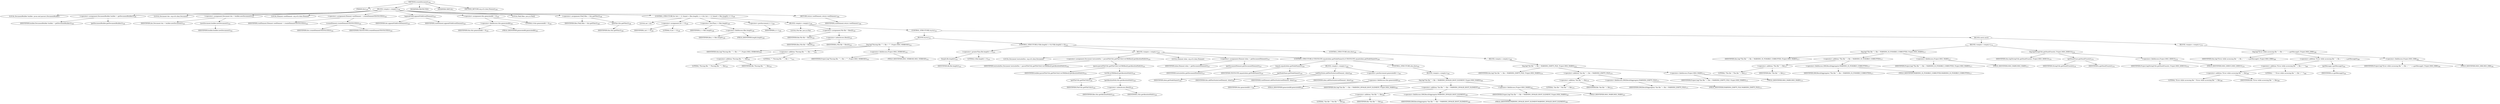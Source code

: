 digraph "createDocument" {  
"408" [label = <(METHOD,createDocument)<SUB>238</SUB>> ]
"25" [label = <(PARAM,this)<SUB>238</SUB>> ]
"409" [label = <(BLOCK,&lt;empty&gt;,&lt;empty&gt;)<SUB>238</SUB>> ]
"410" [label = <(LOCAL,DocumentBuilder builder: javax.xml.parsers.DocumentBuilder)> ]
"411" [label = <(&lt;operator&gt;.assignment,DocumentBuilder builder = getDocumentBuilder())<SUB>240</SUB>> ]
"412" [label = <(IDENTIFIER,builder,DocumentBuilder builder = getDocumentBuilder())<SUB>240</SUB>> ]
"413" [label = <(getDocumentBuilder,getDocumentBuilder())<SUB>240</SUB>> ]
"414" [label = <(LOCAL,Document doc: org.w3c.dom.Document)> ]
"415" [label = <(&lt;operator&gt;.assignment,Document doc = builder.newDocument())<SUB>241</SUB>> ]
"416" [label = <(IDENTIFIER,doc,Document doc = builder.newDocument())<SUB>241</SUB>> ]
"417" [label = <(newDocument,builder.newDocument())<SUB>241</SUB>> ]
"418" [label = <(IDENTIFIER,builder,builder.newDocument())<SUB>241</SUB>> ]
"419" [label = <(LOCAL,Element rootElement: org.w3c.dom.Element)> ]
"420" [label = <(&lt;operator&gt;.assignment,Element rootElement = createElement(TESTSUITES))<SUB>242</SUB>> ]
"421" [label = <(IDENTIFIER,rootElement,Element rootElement = createElement(TESTSUITES))<SUB>242</SUB>> ]
"422" [label = <(createElement,createElement(TESTSUITES))<SUB>242</SUB>> ]
"423" [label = <(IDENTIFIER,doc,createElement(TESTSUITES))<SUB>242</SUB>> ]
"424" [label = <(IDENTIFIER,TESTSUITES,createElement(TESTSUITES))<SUB>242</SUB>> ]
"425" [label = <(appendChild,appendChild(rootElement))<SUB>243</SUB>> ]
"426" [label = <(IDENTIFIER,doc,appendChild(rootElement))<SUB>243</SUB>> ]
"427" [label = <(IDENTIFIER,rootElement,appendChild(rootElement))<SUB>243</SUB>> ]
"428" [label = <(&lt;operator&gt;.assignment,this.generatedId = 0)<SUB>245</SUB>> ]
"429" [label = <(&lt;operator&gt;.fieldAccess,this.generatedId)<SUB>245</SUB>> ]
"430" [label = <(IDENTIFIER,this,this.generatedId = 0)<SUB>245</SUB>> ]
"431" [label = <(FIELD_IDENTIFIER,generatedId,generatedId)<SUB>245</SUB>> ]
"432" [label = <(LITERAL,0,this.generatedId = 0)<SUB>245</SUB>> ]
"433" [label = <(LOCAL,File[] files: java.io.File[])> ]
"434" [label = <(&lt;operator&gt;.assignment,File[] files = this.getFiles())<SUB>248</SUB>> ]
"435" [label = <(IDENTIFIER,files,File[] files = this.getFiles())<SUB>248</SUB>> ]
"436" [label = <(getFiles,this.getFiles())<SUB>248</SUB>> ]
"24" [label = <(IDENTIFIER,this,this.getFiles())<SUB>248</SUB>> ]
"437" [label = <(CONTROL_STRUCTURE,for (int i = 0; Some(i &lt; files.length); i++),for (int i = 0; Some(i &lt; files.length); i++))<SUB>249</SUB>> ]
"438" [label = <(LOCAL,int i: int)> ]
"439" [label = <(&lt;operator&gt;.assignment,int i = 0)<SUB>249</SUB>> ]
"440" [label = <(IDENTIFIER,i,int i = 0)<SUB>249</SUB>> ]
"441" [label = <(LITERAL,0,int i = 0)<SUB>249</SUB>> ]
"442" [label = <(&lt;operator&gt;.lessThan,i &lt; files.length)<SUB>249</SUB>> ]
"443" [label = <(IDENTIFIER,i,i &lt; files.length)<SUB>249</SUB>> ]
"444" [label = <(&lt;operator&gt;.fieldAccess,files.length)<SUB>249</SUB>> ]
"445" [label = <(IDENTIFIER,files,i &lt; files.length)<SUB>249</SUB>> ]
"446" [label = <(FIELD_IDENTIFIER,length,length)<SUB>249</SUB>> ]
"447" [label = <(&lt;operator&gt;.postIncrement,i++)<SUB>249</SUB>> ]
"448" [label = <(IDENTIFIER,i,i++)<SUB>249</SUB>> ]
"449" [label = <(BLOCK,&lt;empty&gt;,&lt;empty&gt;)<SUB>249</SUB>> ]
"450" [label = <(LOCAL,File file: java.io.File)> ]
"451" [label = <(&lt;operator&gt;.assignment,File file = files[i])<SUB>250</SUB>> ]
"452" [label = <(IDENTIFIER,file,File file = files[i])<SUB>250</SUB>> ]
"453" [label = <(&lt;operator&gt;.indexAccess,files[i])<SUB>250</SUB>> ]
"454" [label = <(IDENTIFIER,files,File file = files[i])<SUB>250</SUB>> ]
"455" [label = <(IDENTIFIER,i,File file = files[i])<SUB>250</SUB>> ]
"456" [label = <(CONTROL_STRUCTURE,try,try)<SUB>251</SUB>> ]
"457" [label = <(BLOCK,try,try)<SUB>251</SUB>> ]
"458" [label = <(log,log(&quot;Parsing file: '&quot; + file + &quot;'&quot;, Project.MSG_VERBOSE))<SUB>252</SUB>> ]
"26" [label = <(IDENTIFIER,this,log(&quot;Parsing file: '&quot; + file + &quot;'&quot;, Project.MSG_VERBOSE))<SUB>252</SUB>> ]
"459" [label = <(&lt;operator&gt;.addition,&quot;Parsing file: '&quot; + file + &quot;'&quot;)<SUB>252</SUB>> ]
"460" [label = <(&lt;operator&gt;.addition,&quot;Parsing file: '&quot; + file)<SUB>252</SUB>> ]
"461" [label = <(LITERAL,&quot;Parsing file: '&quot;,&quot;Parsing file: '&quot; + file)<SUB>252</SUB>> ]
"462" [label = <(IDENTIFIER,file,&quot;Parsing file: '&quot; + file)<SUB>252</SUB>> ]
"463" [label = <(LITERAL,&quot;'&quot;,&quot;Parsing file: '&quot; + file + &quot;'&quot;)<SUB>252</SUB>> ]
"464" [label = <(&lt;operator&gt;.fieldAccess,Project.MSG_VERBOSE)<SUB>252</SUB>> ]
"465" [label = <(IDENTIFIER,Project,log(&quot;Parsing file: '&quot; + file + &quot;'&quot;, Project.MSG_VERBOSE))<SUB>252</SUB>> ]
"466" [label = <(FIELD_IDENTIFIER,MSG_VERBOSE,MSG_VERBOSE)<SUB>252</SUB>> ]
"467" [label = <(CONTROL_STRUCTURE,if (file.length() &gt; 0),if (file.length() &gt; 0))<SUB>253</SUB>> ]
"468" [label = <(&lt;operator&gt;.greaterThan,file.length() &gt; 0)<SUB>253</SUB>> ]
"469" [label = <(length,file.length())<SUB>253</SUB>> ]
"470" [label = <(IDENTIFIER,file,file.length())<SUB>253</SUB>> ]
"471" [label = <(LITERAL,0,file.length() &gt; 0)<SUB>253</SUB>> ]
"472" [label = <(BLOCK,&lt;empty&gt;,&lt;empty&gt;)<SUB>253</SUB>> ]
"473" [label = <(LOCAL,Document testsuiteDoc: org.w3c.dom.Document)> ]
"474" [label = <(&lt;operator&gt;.assignment,Document testsuiteDoc = parse(FileUtils.getFileUtils().toURI(files[i].getAbsolutePath())))<SUB>254</SUB>> ]
"475" [label = <(IDENTIFIER,testsuiteDoc,Document testsuiteDoc = parse(FileUtils.getFileUtils().toURI(files[i].getAbsolutePath())))<SUB>254</SUB>> ]
"476" [label = <(parse,parse(FileUtils.getFileUtils().toURI(files[i].getAbsolutePath())))<SUB>255</SUB>> ]
"477" [label = <(IDENTIFIER,builder,parse(FileUtils.getFileUtils().toURI(files[i].getAbsolutePath())))<SUB>255</SUB>> ]
"478" [label = <(toURI,toURI(files[i].getAbsolutePath()))<SUB>256</SUB>> ]
"479" [label = <(getFileUtils,getFileUtils())<SUB>256</SUB>> ]
"480" [label = <(IDENTIFIER,FileUtils,getFileUtils())<SUB>256</SUB>> ]
"481" [label = <(getAbsolutePath,this.getAbsolutePath())<SUB>256</SUB>> ]
"482" [label = <(&lt;operator&gt;.indexAccess,files[i])<SUB>256</SUB>> ]
"483" [label = <(IDENTIFIER,files,this.getAbsolutePath())<SUB>256</SUB>> ]
"484" [label = <(IDENTIFIER,i,this.getAbsolutePath())<SUB>256</SUB>> ]
"485" [label = <(LOCAL,Element elem: org.w3c.dom.Element)> ]
"486" [label = <(&lt;operator&gt;.assignment,Element elem = getDocumentElement())<SUB>257</SUB>> ]
"487" [label = <(IDENTIFIER,elem,Element elem = getDocumentElement())<SUB>257</SUB>> ]
"488" [label = <(getDocumentElement,getDocumentElement())<SUB>257</SUB>> ]
"489" [label = <(IDENTIFIER,testsuiteDoc,getDocumentElement())<SUB>257</SUB>> ]
"490" [label = <(CONTROL_STRUCTURE,if (TESTSUITE.equals(elem.getNodeName())),if (TESTSUITE.equals(elem.getNodeName())))<SUB>259</SUB>> ]
"491" [label = <(equals,equals(elem.getNodeName()))<SUB>259</SUB>> ]
"492" [label = <(IDENTIFIER,TESTSUITE,equals(elem.getNodeName()))<SUB>259</SUB>> ]
"493" [label = <(getNodeName,getNodeName())<SUB>259</SUB>> ]
"494" [label = <(IDENTIFIER,elem,getNodeName())<SUB>259</SUB>> ]
"495" [label = <(BLOCK,&lt;empty&gt;,&lt;empty&gt;)<SUB>259</SUB>> ]
"496" [label = <(addTestSuite,addTestSuite(rootElement, elem))<SUB>260</SUB>> ]
"27" [label = <(IDENTIFIER,this,addTestSuite(rootElement, elem))<SUB>260</SUB>> ]
"497" [label = <(IDENTIFIER,rootElement,addTestSuite(rootElement, elem))<SUB>260</SUB>> ]
"498" [label = <(IDENTIFIER,elem,addTestSuite(rootElement, elem))<SUB>260</SUB>> ]
"499" [label = <(&lt;operator&gt;.postIncrement,generatedId++)<SUB>261</SUB>> ]
"500" [label = <(&lt;operator&gt;.fieldAccess,this.generatedId)<SUB>261</SUB>> ]
"501" [label = <(IDENTIFIER,this,generatedId++)<SUB>261</SUB>> ]
"502" [label = <(FIELD_IDENTIFIER,generatedId,generatedId)<SUB>261</SUB>> ]
"503" [label = <(CONTROL_STRUCTURE,else,else)<SUB>262</SUB>> ]
"504" [label = <(BLOCK,&lt;empty&gt;,&lt;empty&gt;)<SUB>262</SUB>> ]
"505" [label = <(log,log(&quot;the file &quot; + file + WARNING_INVALID_ROOT_ELEMENT, Project.MSG_WARN))<SUB>265</SUB>> ]
"28" [label = <(IDENTIFIER,this,log(&quot;the file &quot; + file + WARNING_INVALID_ROOT_ELEMENT, Project.MSG_WARN))<SUB>265</SUB>> ]
"506" [label = <(&lt;operator&gt;.addition,&quot;the file &quot; + file + WARNING_INVALID_ROOT_ELEMENT)<SUB>265</SUB>> ]
"507" [label = <(&lt;operator&gt;.addition,&quot;the file &quot; + file)<SUB>265</SUB>> ]
"508" [label = <(LITERAL,&quot;the file &quot;,&quot;the file &quot; + file)<SUB>265</SUB>> ]
"509" [label = <(IDENTIFIER,file,&quot;the file &quot; + file)<SUB>265</SUB>> ]
"510" [label = <(&lt;operator&gt;.fieldAccess,XMLResultAggregator.WARNING_INVALID_ROOT_ELEMENT)<SUB>266</SUB>> ]
"511" [label = <(IDENTIFIER,XMLResultAggregator,&quot;the file &quot; + file + WARNING_INVALID_ROOT_ELEMENT)<SUB>266</SUB>> ]
"512" [label = <(FIELD_IDENTIFIER,WARNING_INVALID_ROOT_ELEMENT,WARNING_INVALID_ROOT_ELEMENT)<SUB>266</SUB>> ]
"513" [label = <(&lt;operator&gt;.fieldAccess,Project.MSG_WARN)<SUB>267</SUB>> ]
"514" [label = <(IDENTIFIER,Project,log(&quot;the file &quot; + file + WARNING_INVALID_ROOT_ELEMENT, Project.MSG_WARN))<SUB>267</SUB>> ]
"515" [label = <(FIELD_IDENTIFIER,MSG_WARN,MSG_WARN)<SUB>267</SUB>> ]
"516" [label = <(CONTROL_STRUCTURE,else,else)<SUB>269</SUB>> ]
"517" [label = <(BLOCK,&lt;empty&gt;,&lt;empty&gt;)<SUB>269</SUB>> ]
"518" [label = <(log,log(&quot;the file &quot; + file + WARNING_EMPTY_FILE, Project.MSG_WARN))<SUB>270</SUB>> ]
"29" [label = <(IDENTIFIER,this,log(&quot;the file &quot; + file + WARNING_EMPTY_FILE, Project.MSG_WARN))<SUB>270</SUB>> ]
"519" [label = <(&lt;operator&gt;.addition,&quot;the file &quot; + file + WARNING_EMPTY_FILE)<SUB>270</SUB>> ]
"520" [label = <(&lt;operator&gt;.addition,&quot;the file &quot; + file)<SUB>270</SUB>> ]
"521" [label = <(LITERAL,&quot;the file &quot;,&quot;the file &quot; + file)<SUB>270</SUB>> ]
"522" [label = <(IDENTIFIER,file,&quot;the file &quot; + file)<SUB>270</SUB>> ]
"523" [label = <(&lt;operator&gt;.fieldAccess,XMLResultAggregator.WARNING_EMPTY_FILE)<SUB>271</SUB>> ]
"524" [label = <(IDENTIFIER,XMLResultAggregator,&quot;the file &quot; + file + WARNING_EMPTY_FILE)<SUB>271</SUB>> ]
"525" [label = <(FIELD_IDENTIFIER,WARNING_EMPTY_FILE,WARNING_EMPTY_FILE)<SUB>271</SUB>> ]
"526" [label = <(&lt;operator&gt;.fieldAccess,Project.MSG_WARN)<SUB>272</SUB>> ]
"527" [label = <(IDENTIFIER,Project,log(&quot;the file &quot; + file + WARNING_EMPTY_FILE, Project.MSG_WARN))<SUB>272</SUB>> ]
"528" [label = <(FIELD_IDENTIFIER,MSG_WARN,MSG_WARN)<SUB>272</SUB>> ]
"529" [label = <(BLOCK,catch,catch)> ]
"530" [label = <(BLOCK,&lt;empty&gt;,&lt;empty&gt;)<SUB>274</SUB>> ]
"531" [label = <(log,log(&quot;The file &quot; + file + WARNING_IS_POSSIBLY_CORRUPTED, Project.MSG_WARN))<SUB>277</SUB>> ]
"30" [label = <(IDENTIFIER,this,log(&quot;The file &quot; + file + WARNING_IS_POSSIBLY_CORRUPTED, Project.MSG_WARN))<SUB>277</SUB>> ]
"532" [label = <(&lt;operator&gt;.addition,&quot;The file &quot; + file + WARNING_IS_POSSIBLY_CORRUPTED)<SUB>277</SUB>> ]
"533" [label = <(&lt;operator&gt;.addition,&quot;The file &quot; + file)<SUB>277</SUB>> ]
"534" [label = <(LITERAL,&quot;The file &quot;,&quot;The file &quot; + file)<SUB>277</SUB>> ]
"535" [label = <(IDENTIFIER,file,&quot;The file &quot; + file)<SUB>277</SUB>> ]
"536" [label = <(&lt;operator&gt;.fieldAccess,XMLResultAggregator.WARNING_IS_POSSIBLY_CORRUPTED)<SUB>277</SUB>> ]
"537" [label = <(IDENTIFIER,XMLResultAggregator,&quot;The file &quot; + file + WARNING_IS_POSSIBLY_CORRUPTED)<SUB>277</SUB>> ]
"538" [label = <(FIELD_IDENTIFIER,WARNING_IS_POSSIBLY_CORRUPTED,WARNING_IS_POSSIBLY_CORRUPTED)<SUB>277</SUB>> ]
"539" [label = <(&lt;operator&gt;.fieldAccess,Project.MSG_WARN)<SUB>277</SUB>> ]
"540" [label = <(IDENTIFIER,Project,log(&quot;The file &quot; + file + WARNING_IS_POSSIBLY_CORRUPTED, Project.MSG_WARN))<SUB>277</SUB>> ]
"541" [label = <(FIELD_IDENTIFIER,MSG_WARN,MSG_WARN)<SUB>277</SUB>> ]
"542" [label = <(log,log(StringUtils.getStackTrace(e), Project.MSG_DEBUG))<SUB>278</SUB>> ]
"31" [label = <(IDENTIFIER,this,log(StringUtils.getStackTrace(e), Project.MSG_DEBUG))<SUB>278</SUB>> ]
"543" [label = <(getStackTrace,getStackTrace(e))<SUB>278</SUB>> ]
"544" [label = <(IDENTIFIER,StringUtils,getStackTrace(e))<SUB>278</SUB>> ]
"545" [label = <(IDENTIFIER,e,getStackTrace(e))<SUB>278</SUB>> ]
"546" [label = <(&lt;operator&gt;.fieldAccess,Project.MSG_DEBUG)<SUB>278</SUB>> ]
"547" [label = <(IDENTIFIER,Project,log(StringUtils.getStackTrace(e), Project.MSG_DEBUG))<SUB>278</SUB>> ]
"548" [label = <(FIELD_IDENTIFIER,MSG_DEBUG,MSG_DEBUG)<SUB>278</SUB>> ]
"549" [label = <(BLOCK,&lt;empty&gt;,&lt;empty&gt;)<SUB>279</SUB>> ]
"550" [label = <(log,log(&quot;Error while accessing file &quot; + file + &quot;: &quot; + e.getMessage(), Project.MSG_ERR))<SUB>280</SUB>> ]
"32" [label = <(IDENTIFIER,this,log(&quot;Error while accessing file &quot; + file + &quot;: &quot; + e.getMessage(), Project.MSG_ERR))<SUB>280</SUB>> ]
"551" [label = <(&lt;operator&gt;.addition,&quot;Error while accessing file &quot; + file + &quot;: &quot; + e.getMessage())<SUB>280</SUB>> ]
"552" [label = <(&lt;operator&gt;.addition,&quot;Error while accessing file &quot; + file + &quot;: &quot;)<SUB>280</SUB>> ]
"553" [label = <(&lt;operator&gt;.addition,&quot;Error while accessing file &quot; + file)<SUB>280</SUB>> ]
"554" [label = <(LITERAL,&quot;Error while accessing file &quot;,&quot;Error while accessing file &quot; + file)<SUB>280</SUB>> ]
"555" [label = <(IDENTIFIER,file,&quot;Error while accessing file &quot; + file)<SUB>280</SUB>> ]
"556" [label = <(LITERAL,&quot;: &quot;,&quot;Error while accessing file &quot; + file + &quot;: &quot;)<SUB>280</SUB>> ]
"557" [label = <(getMessage,e.getMessage())<SUB>281</SUB>> ]
"558" [label = <(IDENTIFIER,e,e.getMessage())<SUB>281</SUB>> ]
"559" [label = <(&lt;operator&gt;.fieldAccess,Project.MSG_ERR)<SUB>281</SUB>> ]
"560" [label = <(IDENTIFIER,Project,log(&quot;Error while accessing file &quot; + file + &quot;: &quot; + e.getMessage(), Project.MSG_ERR))<SUB>281</SUB>> ]
"561" [label = <(FIELD_IDENTIFIER,MSG_ERR,MSG_ERR)<SUB>281</SUB>> ]
"562" [label = <(RETURN,return rootElement;,return rootElement;)<SUB>284</SUB>> ]
"563" [label = <(IDENTIFIER,rootElement,return rootElement;)<SUB>284</SUB>> ]
"564" [label = <(MODIFIER,PROTECTED)> ]
"565" [label = <(MODIFIER,VIRTUAL)> ]
"566" [label = <(METHOD_RETURN,org.w3c.dom.Element)<SUB>238</SUB>> ]
  "408" -> "25" 
  "408" -> "409" 
  "408" -> "564" 
  "408" -> "565" 
  "408" -> "566" 
  "409" -> "410" 
  "409" -> "411" 
  "409" -> "414" 
  "409" -> "415" 
  "409" -> "419" 
  "409" -> "420" 
  "409" -> "425" 
  "409" -> "428" 
  "409" -> "433" 
  "409" -> "434" 
  "409" -> "437" 
  "409" -> "562" 
  "411" -> "412" 
  "411" -> "413" 
  "415" -> "416" 
  "415" -> "417" 
  "417" -> "418" 
  "420" -> "421" 
  "420" -> "422" 
  "422" -> "423" 
  "422" -> "424" 
  "425" -> "426" 
  "425" -> "427" 
  "428" -> "429" 
  "428" -> "432" 
  "429" -> "430" 
  "429" -> "431" 
  "434" -> "435" 
  "434" -> "436" 
  "436" -> "24" 
  "437" -> "438" 
  "437" -> "439" 
  "437" -> "442" 
  "437" -> "447" 
  "437" -> "449" 
  "439" -> "440" 
  "439" -> "441" 
  "442" -> "443" 
  "442" -> "444" 
  "444" -> "445" 
  "444" -> "446" 
  "447" -> "448" 
  "449" -> "450" 
  "449" -> "451" 
  "449" -> "456" 
  "451" -> "452" 
  "451" -> "453" 
  "453" -> "454" 
  "453" -> "455" 
  "456" -> "457" 
  "456" -> "529" 
  "457" -> "458" 
  "457" -> "467" 
  "458" -> "26" 
  "458" -> "459" 
  "458" -> "464" 
  "459" -> "460" 
  "459" -> "463" 
  "460" -> "461" 
  "460" -> "462" 
  "464" -> "465" 
  "464" -> "466" 
  "467" -> "468" 
  "467" -> "472" 
  "467" -> "516" 
  "468" -> "469" 
  "468" -> "471" 
  "469" -> "470" 
  "472" -> "473" 
  "472" -> "474" 
  "472" -> "485" 
  "472" -> "486" 
  "472" -> "490" 
  "474" -> "475" 
  "474" -> "476" 
  "476" -> "477" 
  "476" -> "478" 
  "478" -> "479" 
  "478" -> "481" 
  "479" -> "480" 
  "481" -> "482" 
  "482" -> "483" 
  "482" -> "484" 
  "486" -> "487" 
  "486" -> "488" 
  "488" -> "489" 
  "490" -> "491" 
  "490" -> "495" 
  "490" -> "503" 
  "491" -> "492" 
  "491" -> "493" 
  "493" -> "494" 
  "495" -> "496" 
  "495" -> "499" 
  "496" -> "27" 
  "496" -> "497" 
  "496" -> "498" 
  "499" -> "500" 
  "500" -> "501" 
  "500" -> "502" 
  "503" -> "504" 
  "504" -> "505" 
  "505" -> "28" 
  "505" -> "506" 
  "505" -> "513" 
  "506" -> "507" 
  "506" -> "510" 
  "507" -> "508" 
  "507" -> "509" 
  "510" -> "511" 
  "510" -> "512" 
  "513" -> "514" 
  "513" -> "515" 
  "516" -> "517" 
  "517" -> "518" 
  "518" -> "29" 
  "518" -> "519" 
  "518" -> "526" 
  "519" -> "520" 
  "519" -> "523" 
  "520" -> "521" 
  "520" -> "522" 
  "523" -> "524" 
  "523" -> "525" 
  "526" -> "527" 
  "526" -> "528" 
  "529" -> "530" 
  "529" -> "549" 
  "530" -> "531" 
  "530" -> "542" 
  "531" -> "30" 
  "531" -> "532" 
  "531" -> "539" 
  "532" -> "533" 
  "532" -> "536" 
  "533" -> "534" 
  "533" -> "535" 
  "536" -> "537" 
  "536" -> "538" 
  "539" -> "540" 
  "539" -> "541" 
  "542" -> "31" 
  "542" -> "543" 
  "542" -> "546" 
  "543" -> "544" 
  "543" -> "545" 
  "546" -> "547" 
  "546" -> "548" 
  "549" -> "550" 
  "550" -> "32" 
  "550" -> "551" 
  "550" -> "559" 
  "551" -> "552" 
  "551" -> "557" 
  "552" -> "553" 
  "552" -> "556" 
  "553" -> "554" 
  "553" -> "555" 
  "557" -> "558" 
  "559" -> "560" 
  "559" -> "561" 
  "562" -> "563" 
}
